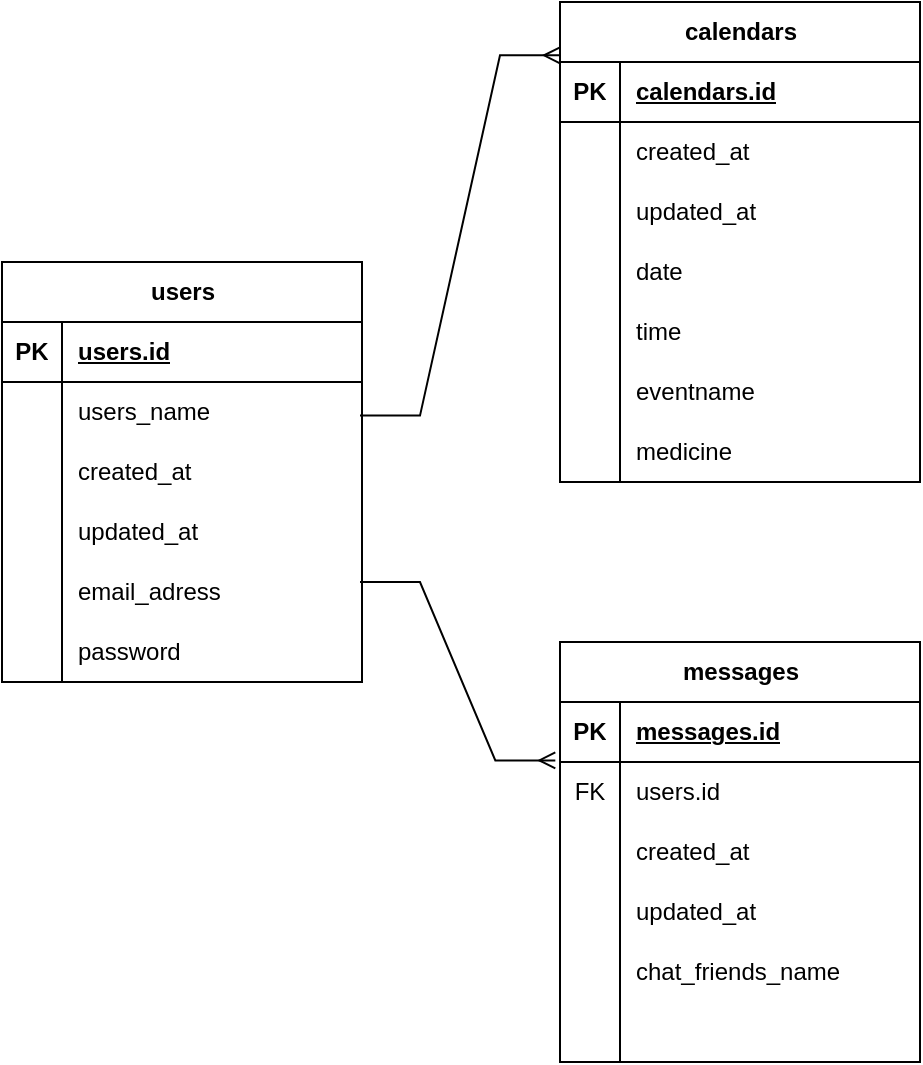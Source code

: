 <mxfile version="22.1.20" type="github">
  <diagram name="ページ1" id="rF1q2CGFbKr-LiLdyYzh">
    <mxGraphModel dx="1050" dy="557" grid="1" gridSize="10" guides="1" tooltips="1" connect="1" arrows="1" fold="1" page="1" pageScale="1" pageWidth="1169" pageHeight="827" math="0" shadow="0">
      <root>
        <mxCell id="0" />
        <mxCell id="1" parent="0" />
        <mxCell id="Z9brL_8OJlglfkDs3yVi-2" value="users" style="shape=table;startSize=30;container=1;collapsible=1;childLayout=tableLayout;fixedRows=1;rowLines=0;fontStyle=1;align=center;resizeLast=1;html=1;" parent="1" vertex="1">
          <mxGeometry x="201" y="180" width="180" height="210" as="geometry" />
        </mxCell>
        <mxCell id="Z9brL_8OJlglfkDs3yVi-3" value="" style="shape=tableRow;horizontal=0;startSize=0;swimlaneHead=0;swimlaneBody=0;fillColor=none;collapsible=0;dropTarget=0;points=[[0,0.5],[1,0.5]];portConstraint=eastwest;top=0;left=0;right=0;bottom=1;" parent="Z9brL_8OJlglfkDs3yVi-2" vertex="1">
          <mxGeometry y="30" width="180" height="30" as="geometry" />
        </mxCell>
        <mxCell id="Z9brL_8OJlglfkDs3yVi-4" value="PK" style="shape=partialRectangle;connectable=0;fillColor=none;top=0;left=0;bottom=0;right=0;fontStyle=1;overflow=hidden;whiteSpace=wrap;html=1;" parent="Z9brL_8OJlglfkDs3yVi-3" vertex="1">
          <mxGeometry width="30" height="30" as="geometry">
            <mxRectangle width="30" height="30" as="alternateBounds" />
          </mxGeometry>
        </mxCell>
        <mxCell id="Z9brL_8OJlglfkDs3yVi-5" value="users.id" style="shape=partialRectangle;connectable=0;fillColor=none;top=0;left=0;bottom=0;right=0;align=left;spacingLeft=6;fontStyle=5;overflow=hidden;whiteSpace=wrap;html=1;" parent="Z9brL_8OJlglfkDs3yVi-3" vertex="1">
          <mxGeometry x="30" width="150" height="30" as="geometry">
            <mxRectangle width="150" height="30" as="alternateBounds" />
          </mxGeometry>
        </mxCell>
        <mxCell id="Z9brL_8OJlglfkDs3yVi-6" value="" style="shape=tableRow;horizontal=0;startSize=0;swimlaneHead=0;swimlaneBody=0;fillColor=none;collapsible=0;dropTarget=0;points=[[0,0.5],[1,0.5]];portConstraint=eastwest;top=0;left=0;right=0;bottom=0;" parent="Z9brL_8OJlglfkDs3yVi-2" vertex="1">
          <mxGeometry y="60" width="180" height="30" as="geometry" />
        </mxCell>
        <mxCell id="Z9brL_8OJlglfkDs3yVi-7" value="" style="shape=partialRectangle;connectable=0;fillColor=none;top=0;left=0;bottom=0;right=0;editable=1;overflow=hidden;whiteSpace=wrap;html=1;" parent="Z9brL_8OJlglfkDs3yVi-6" vertex="1">
          <mxGeometry width="30" height="30" as="geometry">
            <mxRectangle width="30" height="30" as="alternateBounds" />
          </mxGeometry>
        </mxCell>
        <mxCell id="Z9brL_8OJlglfkDs3yVi-8" value="users_name" style="shape=partialRectangle;connectable=0;fillColor=none;top=0;left=0;bottom=0;right=0;align=left;spacingLeft=6;overflow=hidden;whiteSpace=wrap;html=1;" parent="Z9brL_8OJlglfkDs3yVi-6" vertex="1">
          <mxGeometry x="30" width="150" height="30" as="geometry">
            <mxRectangle width="150" height="30" as="alternateBounds" />
          </mxGeometry>
        </mxCell>
        <mxCell id="yZfXica_FQ6_0FjNpLbd-8" style="shape=tableRow;horizontal=0;startSize=0;swimlaneHead=0;swimlaneBody=0;fillColor=none;collapsible=0;dropTarget=0;points=[[0,0.5],[1,0.5]];portConstraint=eastwest;top=0;left=0;right=0;bottom=0;" vertex="1" parent="Z9brL_8OJlglfkDs3yVi-2">
          <mxGeometry y="90" width="180" height="30" as="geometry" />
        </mxCell>
        <mxCell id="yZfXica_FQ6_0FjNpLbd-9" style="shape=partialRectangle;connectable=0;fillColor=none;top=0;left=0;bottom=0;right=0;editable=1;overflow=hidden;whiteSpace=wrap;html=1;" vertex="1" parent="yZfXica_FQ6_0FjNpLbd-8">
          <mxGeometry width="30" height="30" as="geometry">
            <mxRectangle width="30" height="30" as="alternateBounds" />
          </mxGeometry>
        </mxCell>
        <mxCell id="yZfXica_FQ6_0FjNpLbd-10" value="created_at" style="shape=partialRectangle;connectable=0;fillColor=none;top=0;left=0;bottom=0;right=0;align=left;spacingLeft=6;overflow=hidden;whiteSpace=wrap;html=1;" vertex="1" parent="yZfXica_FQ6_0FjNpLbd-8">
          <mxGeometry x="30" width="150" height="30" as="geometry">
            <mxRectangle width="150" height="30" as="alternateBounds" />
          </mxGeometry>
        </mxCell>
        <mxCell id="yZfXica_FQ6_0FjNpLbd-11" style="shape=tableRow;horizontal=0;startSize=0;swimlaneHead=0;swimlaneBody=0;fillColor=none;collapsible=0;dropTarget=0;points=[[0,0.5],[1,0.5]];portConstraint=eastwest;top=0;left=0;right=0;bottom=0;" vertex="1" parent="Z9brL_8OJlglfkDs3yVi-2">
          <mxGeometry y="120" width="180" height="30" as="geometry" />
        </mxCell>
        <mxCell id="yZfXica_FQ6_0FjNpLbd-12" style="shape=partialRectangle;connectable=0;fillColor=none;top=0;left=0;bottom=0;right=0;editable=1;overflow=hidden;whiteSpace=wrap;html=1;" vertex="1" parent="yZfXica_FQ6_0FjNpLbd-11">
          <mxGeometry width="30" height="30" as="geometry">
            <mxRectangle width="30" height="30" as="alternateBounds" />
          </mxGeometry>
        </mxCell>
        <mxCell id="yZfXica_FQ6_0FjNpLbd-13" value="updated_at" style="shape=partialRectangle;connectable=0;fillColor=none;top=0;left=0;bottom=0;right=0;align=left;spacingLeft=6;overflow=hidden;whiteSpace=wrap;html=1;" vertex="1" parent="yZfXica_FQ6_0FjNpLbd-11">
          <mxGeometry x="30" width="150" height="30" as="geometry">
            <mxRectangle width="150" height="30" as="alternateBounds" />
          </mxGeometry>
        </mxCell>
        <mxCell id="Z9brL_8OJlglfkDs3yVi-9" value="" style="shape=tableRow;horizontal=0;startSize=0;swimlaneHead=0;swimlaneBody=0;fillColor=none;collapsible=0;dropTarget=0;points=[[0,0.5],[1,0.5]];portConstraint=eastwest;top=0;left=0;right=0;bottom=0;" parent="Z9brL_8OJlglfkDs3yVi-2" vertex="1">
          <mxGeometry y="150" width="180" height="30" as="geometry" />
        </mxCell>
        <mxCell id="Z9brL_8OJlglfkDs3yVi-10" value="" style="shape=partialRectangle;connectable=0;fillColor=none;top=0;left=0;bottom=0;right=0;editable=1;overflow=hidden;whiteSpace=wrap;html=1;" parent="Z9brL_8OJlglfkDs3yVi-9" vertex="1">
          <mxGeometry width="30" height="30" as="geometry">
            <mxRectangle width="30" height="30" as="alternateBounds" />
          </mxGeometry>
        </mxCell>
        <mxCell id="Z9brL_8OJlglfkDs3yVi-11" value="email_adress" style="shape=partialRectangle;connectable=0;fillColor=none;top=0;left=0;bottom=0;right=0;align=left;spacingLeft=6;overflow=hidden;whiteSpace=wrap;html=1;" parent="Z9brL_8OJlglfkDs3yVi-9" vertex="1">
          <mxGeometry x="30" width="150" height="30" as="geometry">
            <mxRectangle width="150" height="30" as="alternateBounds" />
          </mxGeometry>
        </mxCell>
        <mxCell id="Z9brL_8OJlglfkDs3yVi-12" value="" style="shape=tableRow;horizontal=0;startSize=0;swimlaneHead=0;swimlaneBody=0;fillColor=none;collapsible=0;dropTarget=0;points=[[0,0.5],[1,0.5]];portConstraint=eastwest;top=0;left=0;right=0;bottom=0;" parent="Z9brL_8OJlglfkDs3yVi-2" vertex="1">
          <mxGeometry y="180" width="180" height="30" as="geometry" />
        </mxCell>
        <mxCell id="Z9brL_8OJlglfkDs3yVi-13" value="" style="shape=partialRectangle;connectable=0;fillColor=none;top=0;left=0;bottom=0;right=0;editable=1;overflow=hidden;whiteSpace=wrap;html=1;" parent="Z9brL_8OJlglfkDs3yVi-12" vertex="1">
          <mxGeometry width="30" height="30" as="geometry">
            <mxRectangle width="30" height="30" as="alternateBounds" />
          </mxGeometry>
        </mxCell>
        <mxCell id="Z9brL_8OJlglfkDs3yVi-14" value="password" style="shape=partialRectangle;connectable=0;fillColor=none;top=0;left=0;bottom=0;right=0;align=left;spacingLeft=6;overflow=hidden;whiteSpace=wrap;html=1;" parent="Z9brL_8OJlglfkDs3yVi-12" vertex="1">
          <mxGeometry x="30" width="150" height="30" as="geometry">
            <mxRectangle width="150" height="30" as="alternateBounds" />
          </mxGeometry>
        </mxCell>
        <mxCell id="Z9brL_8OJlglfkDs3yVi-15" style="edgeStyle=orthogonalEdgeStyle;rounded=0;orthogonalLoop=1;jettySize=auto;html=1;exitX=1;exitY=0.5;exitDx=0;exitDy=0;" parent="Z9brL_8OJlglfkDs3yVi-2" source="Z9brL_8OJlglfkDs3yVi-3" target="Z9brL_8OJlglfkDs3yVi-3" edge="1">
          <mxGeometry relative="1" as="geometry" />
        </mxCell>
        <mxCell id="Z9brL_8OJlglfkDs3yVi-35" value="messages" style="shape=table;startSize=30;container=1;collapsible=1;childLayout=tableLayout;fixedRows=1;rowLines=0;fontStyle=1;align=center;resizeLast=1;html=1;" parent="1" vertex="1">
          <mxGeometry x="480" y="370" width="180" height="210" as="geometry" />
        </mxCell>
        <mxCell id="Z9brL_8OJlglfkDs3yVi-36" value="" style="shape=tableRow;horizontal=0;startSize=0;swimlaneHead=0;swimlaneBody=0;fillColor=none;collapsible=0;dropTarget=0;points=[[0,0.5],[1,0.5]];portConstraint=eastwest;top=0;left=0;right=0;bottom=1;" parent="Z9brL_8OJlglfkDs3yVi-35" vertex="1">
          <mxGeometry y="30" width="180" height="30" as="geometry" />
        </mxCell>
        <mxCell id="Z9brL_8OJlglfkDs3yVi-37" value="PK" style="shape=partialRectangle;connectable=0;fillColor=none;top=0;left=0;bottom=0;right=0;fontStyle=1;overflow=hidden;whiteSpace=wrap;html=1;" parent="Z9brL_8OJlglfkDs3yVi-36" vertex="1">
          <mxGeometry width="30" height="30" as="geometry">
            <mxRectangle width="30" height="30" as="alternateBounds" />
          </mxGeometry>
        </mxCell>
        <mxCell id="Z9brL_8OJlglfkDs3yVi-38" value="messages.id" style="shape=partialRectangle;connectable=0;fillColor=none;top=0;left=0;bottom=0;right=0;align=left;spacingLeft=6;fontStyle=5;overflow=hidden;whiteSpace=wrap;html=1;" parent="Z9brL_8OJlglfkDs3yVi-36" vertex="1">
          <mxGeometry x="30" width="150" height="30" as="geometry">
            <mxRectangle width="150" height="30" as="alternateBounds" />
          </mxGeometry>
        </mxCell>
        <mxCell id="Z9brL_8OJlglfkDs3yVi-39" value="" style="shape=tableRow;horizontal=0;startSize=0;swimlaneHead=0;swimlaneBody=0;fillColor=none;collapsible=0;dropTarget=0;points=[[0,0.5],[1,0.5]];portConstraint=eastwest;top=0;left=0;right=0;bottom=0;" parent="Z9brL_8OJlglfkDs3yVi-35" vertex="1">
          <mxGeometry y="60" width="180" height="30" as="geometry" />
        </mxCell>
        <mxCell id="Z9brL_8OJlglfkDs3yVi-40" value="FK" style="shape=partialRectangle;connectable=0;fillColor=none;top=0;left=0;bottom=0;right=0;editable=1;overflow=hidden;whiteSpace=wrap;html=1;" parent="Z9brL_8OJlglfkDs3yVi-39" vertex="1">
          <mxGeometry width="30" height="30" as="geometry">
            <mxRectangle width="30" height="30" as="alternateBounds" />
          </mxGeometry>
        </mxCell>
        <mxCell id="Z9brL_8OJlglfkDs3yVi-41" value="users.id" style="shape=partialRectangle;connectable=0;fillColor=none;top=0;left=0;bottom=0;right=0;align=left;spacingLeft=6;overflow=hidden;whiteSpace=wrap;html=1;" parent="Z9brL_8OJlglfkDs3yVi-39" vertex="1">
          <mxGeometry x="30" width="150" height="30" as="geometry">
            <mxRectangle width="150" height="30" as="alternateBounds" />
          </mxGeometry>
        </mxCell>
        <mxCell id="yZfXica_FQ6_0FjNpLbd-20" style="shape=tableRow;horizontal=0;startSize=0;swimlaneHead=0;swimlaneBody=0;fillColor=none;collapsible=0;dropTarget=0;points=[[0,0.5],[1,0.5]];portConstraint=eastwest;top=0;left=0;right=0;bottom=0;" vertex="1" parent="Z9brL_8OJlglfkDs3yVi-35">
          <mxGeometry y="90" width="180" height="30" as="geometry" />
        </mxCell>
        <mxCell id="yZfXica_FQ6_0FjNpLbd-21" style="shape=partialRectangle;connectable=0;fillColor=none;top=0;left=0;bottom=0;right=0;editable=1;overflow=hidden;whiteSpace=wrap;html=1;" vertex="1" parent="yZfXica_FQ6_0FjNpLbd-20">
          <mxGeometry width="30" height="30" as="geometry">
            <mxRectangle width="30" height="30" as="alternateBounds" />
          </mxGeometry>
        </mxCell>
        <mxCell id="yZfXica_FQ6_0FjNpLbd-22" value="created_at" style="shape=partialRectangle;connectable=0;fillColor=none;top=0;left=0;bottom=0;right=0;align=left;spacingLeft=6;overflow=hidden;whiteSpace=wrap;html=1;" vertex="1" parent="yZfXica_FQ6_0FjNpLbd-20">
          <mxGeometry x="30" width="150" height="30" as="geometry">
            <mxRectangle width="150" height="30" as="alternateBounds" />
          </mxGeometry>
        </mxCell>
        <mxCell id="yZfXica_FQ6_0FjNpLbd-23" style="shape=tableRow;horizontal=0;startSize=0;swimlaneHead=0;swimlaneBody=0;fillColor=none;collapsible=0;dropTarget=0;points=[[0,0.5],[1,0.5]];portConstraint=eastwest;top=0;left=0;right=0;bottom=0;" vertex="1" parent="Z9brL_8OJlglfkDs3yVi-35">
          <mxGeometry y="120" width="180" height="30" as="geometry" />
        </mxCell>
        <mxCell id="yZfXica_FQ6_0FjNpLbd-24" style="shape=partialRectangle;connectable=0;fillColor=none;top=0;left=0;bottom=0;right=0;editable=1;overflow=hidden;whiteSpace=wrap;html=1;" vertex="1" parent="yZfXica_FQ6_0FjNpLbd-23">
          <mxGeometry width="30" height="30" as="geometry">
            <mxRectangle width="30" height="30" as="alternateBounds" />
          </mxGeometry>
        </mxCell>
        <mxCell id="yZfXica_FQ6_0FjNpLbd-25" value="updated_at" style="shape=partialRectangle;connectable=0;fillColor=none;top=0;left=0;bottom=0;right=0;align=left;spacingLeft=6;overflow=hidden;whiteSpace=wrap;html=1;" vertex="1" parent="yZfXica_FQ6_0FjNpLbd-23">
          <mxGeometry x="30" width="150" height="30" as="geometry">
            <mxRectangle width="150" height="30" as="alternateBounds" />
          </mxGeometry>
        </mxCell>
        <mxCell id="Z9brL_8OJlglfkDs3yVi-42" value="" style="shape=tableRow;horizontal=0;startSize=0;swimlaneHead=0;swimlaneBody=0;fillColor=none;collapsible=0;dropTarget=0;points=[[0,0.5],[1,0.5]];portConstraint=eastwest;top=0;left=0;right=0;bottom=0;" parent="Z9brL_8OJlglfkDs3yVi-35" vertex="1">
          <mxGeometry y="150" width="180" height="30" as="geometry" />
        </mxCell>
        <mxCell id="Z9brL_8OJlglfkDs3yVi-43" value="" style="shape=partialRectangle;connectable=0;fillColor=none;top=0;left=0;bottom=0;right=0;editable=1;overflow=hidden;whiteSpace=wrap;html=1;" parent="Z9brL_8OJlglfkDs3yVi-42" vertex="1">
          <mxGeometry width="30" height="30" as="geometry">
            <mxRectangle width="30" height="30" as="alternateBounds" />
          </mxGeometry>
        </mxCell>
        <mxCell id="Z9brL_8OJlglfkDs3yVi-44" value="chat_friends_name" style="shape=partialRectangle;connectable=0;fillColor=none;top=0;left=0;bottom=0;right=0;align=left;spacingLeft=6;overflow=hidden;whiteSpace=wrap;html=1;" parent="Z9brL_8OJlglfkDs3yVi-42" vertex="1">
          <mxGeometry x="30" width="150" height="30" as="geometry">
            <mxRectangle width="150" height="30" as="alternateBounds" />
          </mxGeometry>
        </mxCell>
        <mxCell id="yZfXica_FQ6_0FjNpLbd-26" style="shape=tableRow;horizontal=0;startSize=0;swimlaneHead=0;swimlaneBody=0;fillColor=none;collapsible=0;dropTarget=0;points=[[0,0.5],[1,0.5]];portConstraint=eastwest;top=0;left=0;right=0;bottom=0;" vertex="1" parent="Z9brL_8OJlglfkDs3yVi-35">
          <mxGeometry y="180" width="180" height="30" as="geometry" />
        </mxCell>
        <mxCell id="yZfXica_FQ6_0FjNpLbd-27" style="shape=partialRectangle;connectable=0;fillColor=none;top=0;left=0;bottom=0;right=0;editable=1;overflow=hidden;whiteSpace=wrap;html=1;" vertex="1" parent="yZfXica_FQ6_0FjNpLbd-26">
          <mxGeometry width="30" height="30" as="geometry">
            <mxRectangle width="30" height="30" as="alternateBounds" />
          </mxGeometry>
        </mxCell>
        <mxCell id="yZfXica_FQ6_0FjNpLbd-28" style="shape=partialRectangle;connectable=0;fillColor=none;top=0;left=0;bottom=0;right=0;align=left;spacingLeft=6;overflow=hidden;whiteSpace=wrap;html=1;" vertex="1" parent="yZfXica_FQ6_0FjNpLbd-26">
          <mxGeometry x="30" width="150" height="30" as="geometry">
            <mxRectangle width="150" height="30" as="alternateBounds" />
          </mxGeometry>
        </mxCell>
        <mxCell id="Z9brL_8OJlglfkDs3yVi-48" value="calendars" style="shape=table;startSize=30;container=1;collapsible=1;childLayout=tableLayout;fixedRows=1;rowLines=0;fontStyle=1;align=center;resizeLast=1;html=1;swimlaneLine=1;perimeterSpacing=0;" parent="1" vertex="1">
          <mxGeometry x="480" y="50" width="180" height="240" as="geometry">
            <mxRectangle x="10" y="210" width="90" height="30" as="alternateBounds" />
          </mxGeometry>
        </mxCell>
        <mxCell id="Z9brL_8OJlglfkDs3yVi-49" value="" style="shape=tableRow;horizontal=0;startSize=0;swimlaneHead=0;swimlaneBody=0;fillColor=none;collapsible=0;dropTarget=0;points=[[0,0.5],[1,0.5]];portConstraint=eastwest;top=0;left=0;right=0;bottom=1;" parent="Z9brL_8OJlglfkDs3yVi-48" vertex="1">
          <mxGeometry y="30" width="180" height="30" as="geometry" />
        </mxCell>
        <mxCell id="Z9brL_8OJlglfkDs3yVi-50" value="PK" style="shape=partialRectangle;connectable=0;fillColor=none;top=0;left=0;bottom=0;right=0;fontStyle=1;overflow=hidden;whiteSpace=wrap;html=1;" parent="Z9brL_8OJlglfkDs3yVi-49" vertex="1">
          <mxGeometry width="30" height="30" as="geometry">
            <mxRectangle width="30" height="30" as="alternateBounds" />
          </mxGeometry>
        </mxCell>
        <mxCell id="Z9brL_8OJlglfkDs3yVi-51" value="calendars.id" style="shape=partialRectangle;connectable=0;fillColor=none;top=0;left=0;bottom=0;right=0;align=left;spacingLeft=6;fontStyle=5;overflow=hidden;whiteSpace=wrap;html=1;" parent="Z9brL_8OJlglfkDs3yVi-49" vertex="1">
          <mxGeometry x="30" width="150" height="30" as="geometry">
            <mxRectangle width="150" height="30" as="alternateBounds" />
          </mxGeometry>
        </mxCell>
        <mxCell id="yZfXica_FQ6_0FjNpLbd-14" style="shape=tableRow;horizontal=0;startSize=0;swimlaneHead=0;swimlaneBody=0;fillColor=none;collapsible=0;dropTarget=0;points=[[0,0.5],[1,0.5]];portConstraint=eastwest;top=0;left=0;right=0;bottom=0;" vertex="1" parent="Z9brL_8OJlglfkDs3yVi-48">
          <mxGeometry y="60" width="180" height="30" as="geometry" />
        </mxCell>
        <mxCell id="yZfXica_FQ6_0FjNpLbd-15" style="shape=partialRectangle;connectable=0;fillColor=none;top=0;left=0;bottom=0;right=0;editable=1;overflow=hidden;whiteSpace=wrap;html=1;" vertex="1" parent="yZfXica_FQ6_0FjNpLbd-14">
          <mxGeometry width="30" height="30" as="geometry">
            <mxRectangle width="30" height="30" as="alternateBounds" />
          </mxGeometry>
        </mxCell>
        <mxCell id="yZfXica_FQ6_0FjNpLbd-16" value="created_at" style="shape=partialRectangle;connectable=0;fillColor=none;top=0;left=0;bottom=0;right=0;align=left;spacingLeft=6;overflow=hidden;whiteSpace=wrap;html=1;" vertex="1" parent="yZfXica_FQ6_0FjNpLbd-14">
          <mxGeometry x="30" width="150" height="30" as="geometry">
            <mxRectangle width="150" height="30" as="alternateBounds" />
          </mxGeometry>
        </mxCell>
        <mxCell id="yZfXica_FQ6_0FjNpLbd-17" style="shape=tableRow;horizontal=0;startSize=0;swimlaneHead=0;swimlaneBody=0;fillColor=none;collapsible=0;dropTarget=0;points=[[0,0.5],[1,0.5]];portConstraint=eastwest;top=0;left=0;right=0;bottom=0;" vertex="1" parent="Z9brL_8OJlglfkDs3yVi-48">
          <mxGeometry y="90" width="180" height="30" as="geometry" />
        </mxCell>
        <mxCell id="yZfXica_FQ6_0FjNpLbd-18" style="shape=partialRectangle;connectable=0;fillColor=none;top=0;left=0;bottom=0;right=0;editable=1;overflow=hidden;whiteSpace=wrap;html=1;" vertex="1" parent="yZfXica_FQ6_0FjNpLbd-17">
          <mxGeometry width="30" height="30" as="geometry">
            <mxRectangle width="30" height="30" as="alternateBounds" />
          </mxGeometry>
        </mxCell>
        <mxCell id="yZfXica_FQ6_0FjNpLbd-19" value="updated_at" style="shape=partialRectangle;connectable=0;fillColor=none;top=0;left=0;bottom=0;right=0;align=left;spacingLeft=6;overflow=hidden;whiteSpace=wrap;html=1;" vertex="1" parent="yZfXica_FQ6_0FjNpLbd-17">
          <mxGeometry x="30" width="150" height="30" as="geometry">
            <mxRectangle width="150" height="30" as="alternateBounds" />
          </mxGeometry>
        </mxCell>
        <mxCell id="Z9brL_8OJlglfkDs3yVi-52" value="" style="shape=tableRow;horizontal=0;startSize=0;swimlaneHead=0;swimlaneBody=0;fillColor=none;collapsible=0;dropTarget=0;points=[[0,0.5],[1,0.5]];portConstraint=eastwest;top=0;left=0;right=0;bottom=0;" parent="Z9brL_8OJlglfkDs3yVi-48" vertex="1">
          <mxGeometry y="120" width="180" height="30" as="geometry" />
        </mxCell>
        <mxCell id="Z9brL_8OJlglfkDs3yVi-53" value="" style="shape=partialRectangle;connectable=0;fillColor=none;top=0;left=0;bottom=0;right=0;editable=1;overflow=hidden;whiteSpace=wrap;html=1;" parent="Z9brL_8OJlglfkDs3yVi-52" vertex="1">
          <mxGeometry width="30" height="30" as="geometry">
            <mxRectangle width="30" height="30" as="alternateBounds" />
          </mxGeometry>
        </mxCell>
        <mxCell id="Z9brL_8OJlglfkDs3yVi-54" value="date" style="shape=partialRectangle;connectable=0;fillColor=none;top=0;left=0;bottom=0;right=0;align=left;spacingLeft=6;overflow=hidden;whiteSpace=wrap;html=1;" parent="Z9brL_8OJlglfkDs3yVi-52" vertex="1">
          <mxGeometry x="30" width="150" height="30" as="geometry">
            <mxRectangle width="150" height="30" as="alternateBounds" />
          </mxGeometry>
        </mxCell>
        <mxCell id="Z9brL_8OJlglfkDs3yVi-55" value="" style="shape=tableRow;horizontal=0;startSize=0;swimlaneHead=0;swimlaneBody=0;fillColor=none;collapsible=0;dropTarget=0;points=[[0,0.5],[1,0.5]];portConstraint=eastwest;top=0;left=0;right=0;bottom=0;" parent="Z9brL_8OJlglfkDs3yVi-48" vertex="1">
          <mxGeometry y="150" width="180" height="30" as="geometry" />
        </mxCell>
        <mxCell id="Z9brL_8OJlglfkDs3yVi-56" value="" style="shape=partialRectangle;connectable=0;fillColor=none;top=0;left=0;bottom=0;right=0;editable=1;overflow=hidden;whiteSpace=wrap;html=1;" parent="Z9brL_8OJlglfkDs3yVi-55" vertex="1">
          <mxGeometry width="30" height="30" as="geometry">
            <mxRectangle width="30" height="30" as="alternateBounds" />
          </mxGeometry>
        </mxCell>
        <mxCell id="Z9brL_8OJlglfkDs3yVi-57" value="time" style="shape=partialRectangle;connectable=0;fillColor=none;top=0;left=0;bottom=0;right=0;align=left;spacingLeft=6;overflow=hidden;whiteSpace=wrap;html=1;" parent="Z9brL_8OJlglfkDs3yVi-55" vertex="1">
          <mxGeometry x="30" width="150" height="30" as="geometry">
            <mxRectangle width="150" height="30" as="alternateBounds" />
          </mxGeometry>
        </mxCell>
        <mxCell id="Z9brL_8OJlglfkDs3yVi-58" value="" style="shape=tableRow;horizontal=0;startSize=0;swimlaneHead=0;swimlaneBody=0;fillColor=none;collapsible=0;dropTarget=0;points=[[0,0.5],[1,0.5]];portConstraint=eastwest;top=0;left=0;right=0;bottom=0;" parent="Z9brL_8OJlglfkDs3yVi-48" vertex="1">
          <mxGeometry y="180" width="180" height="30" as="geometry" />
        </mxCell>
        <mxCell id="Z9brL_8OJlglfkDs3yVi-59" value="" style="shape=partialRectangle;connectable=0;fillColor=none;top=0;left=0;bottom=0;right=0;editable=1;overflow=hidden;whiteSpace=wrap;html=1;" parent="Z9brL_8OJlglfkDs3yVi-58" vertex="1">
          <mxGeometry width="30" height="30" as="geometry">
            <mxRectangle width="30" height="30" as="alternateBounds" />
          </mxGeometry>
        </mxCell>
        <mxCell id="Z9brL_8OJlglfkDs3yVi-60" value="eventname&lt;br&gt;" style="shape=partialRectangle;connectable=0;fillColor=none;top=0;left=0;bottom=0;right=0;align=left;spacingLeft=6;overflow=hidden;whiteSpace=wrap;html=1;" parent="Z9brL_8OJlglfkDs3yVi-58" vertex="1">
          <mxGeometry x="30" width="150" height="30" as="geometry">
            <mxRectangle width="150" height="30" as="alternateBounds" />
          </mxGeometry>
        </mxCell>
        <mxCell id="Z9brL_8OJlglfkDs3yVi-61" style="shape=tableRow;horizontal=0;startSize=0;swimlaneHead=0;swimlaneBody=0;fillColor=none;collapsible=0;dropTarget=0;points=[[0,0.5],[1,0.5]];portConstraint=eastwest;top=0;left=0;right=0;bottom=0;" parent="Z9brL_8OJlglfkDs3yVi-48" vertex="1">
          <mxGeometry y="210" width="180" height="30" as="geometry" />
        </mxCell>
        <mxCell id="Z9brL_8OJlglfkDs3yVi-62" style="shape=partialRectangle;connectable=0;fillColor=none;top=0;left=0;bottom=0;right=0;editable=1;overflow=hidden;whiteSpace=wrap;html=1;" parent="Z9brL_8OJlglfkDs3yVi-61" vertex="1">
          <mxGeometry width="30" height="30" as="geometry">
            <mxRectangle width="30" height="30" as="alternateBounds" />
          </mxGeometry>
        </mxCell>
        <mxCell id="Z9brL_8OJlglfkDs3yVi-63" value="medicine" style="shape=partialRectangle;connectable=0;fillColor=none;top=0;left=0;bottom=0;right=0;align=left;spacingLeft=6;overflow=hidden;whiteSpace=wrap;html=1;" parent="Z9brL_8OJlglfkDs3yVi-61" vertex="1">
          <mxGeometry x="30" width="150" height="30" as="geometry">
            <mxRectangle width="150" height="30" as="alternateBounds" />
          </mxGeometry>
        </mxCell>
        <mxCell id="Z9brL_8OJlglfkDs3yVi-78" value="" style="edgeStyle=entityRelationEdgeStyle;fontSize=12;html=1;endArrow=ERmany;rounded=0;entryX=0;entryY=0.111;entryDx=0;entryDy=0;entryPerimeter=0;exitX=1;exitY=0.112;exitDx=0;exitDy=0;exitPerimeter=0;" parent="1" target="Z9brL_8OJlglfkDs3yVi-48" edge="1">
          <mxGeometry width="100" height="100" relative="1" as="geometry">
            <mxPoint x="380" y="256.8" as="sourcePoint" />
            <mxPoint x="310" y="60" as="targetPoint" />
            <Array as="points">
              <mxPoint x="370" y="60" />
              <mxPoint x="320" y="60" />
            </Array>
          </mxGeometry>
        </mxCell>
        <mxCell id="Z9brL_8OJlglfkDs3yVi-80" value="" style="edgeStyle=entityRelationEdgeStyle;fontSize=12;html=1;endArrow=ERmany;rounded=0;entryX=-0.013;entryY=0.973;entryDx=0;entryDy=0;entryPerimeter=0;" parent="1" target="Z9brL_8OJlglfkDs3yVi-36" edge="1">
          <mxGeometry width="100" height="100" relative="1" as="geometry">
            <mxPoint x="380" y="340" as="sourcePoint" />
            <mxPoint x="480" y="240" as="targetPoint" />
          </mxGeometry>
        </mxCell>
      </root>
    </mxGraphModel>
  </diagram>
</mxfile>
